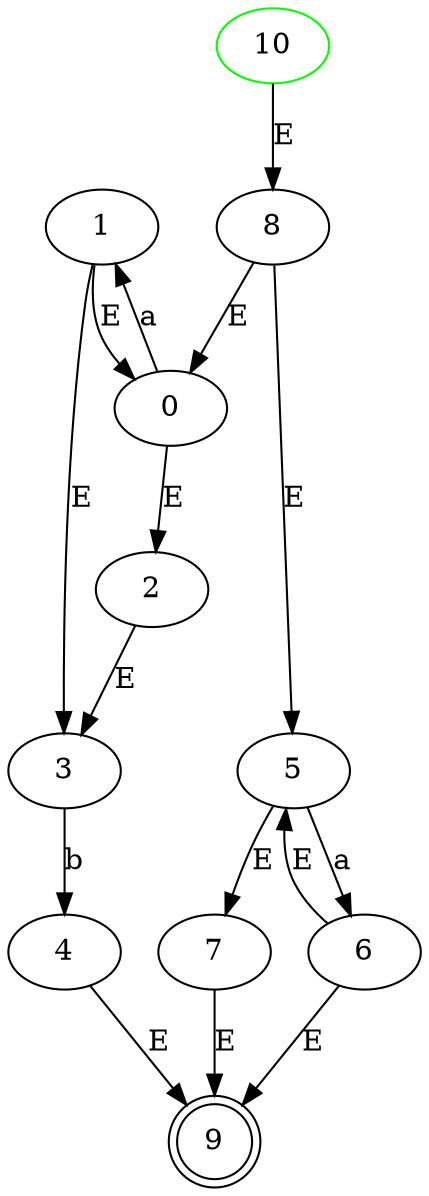 digraph {
	9 [shape=doublecircle]
	10 [color=green]
	0 -> 1 [label=a]
	0 -> 2 [label=E]
	1 -> 0 [label=E]
	1 -> 3 [label=E]
	2 -> 3 [label=E]
	3 -> 4 [label=b]
	4 -> 9 [label=E]
	8 -> 0 [label=E]
	8 -> 5 [label=E]
	5 -> 6 [label=a]
	5 -> 7 [label=E]
	6 -> 5 [label=E]
	6 -> 9 [label=E]
	7 -> 9 [label=E]
	10 -> 8 [label=E]
}
